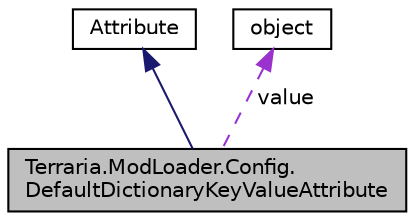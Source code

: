 digraph "Terraria.ModLoader.Config.DefaultDictionaryKeyValueAttribute"
{
 // LATEX_PDF_SIZE
  edge [fontname="Helvetica",fontsize="10",labelfontname="Helvetica",labelfontsize="10"];
  node [fontname="Helvetica",fontsize="10",shape=record];
  Node1 [label="Terraria.ModLoader.Config.\lDefaultDictionaryKeyValueAttribute",height=0.2,width=0.4,color="black", fillcolor="grey75", style="filled", fontcolor="black",tooltip="Defines the default key value to be added when using the ModConfig UI to add elements to a Dictionary..."];
  Node2 -> Node1 [dir="back",color="midnightblue",fontsize="10",style="solid",fontname="Helvetica"];
  Node2 [label="Attribute",height=0.2,width=0.4,color="black", fillcolor="white", style="filled",URL="$class_attribute.html",tooltip=" "];
  Node3 -> Node1 [dir="back",color="darkorchid3",fontsize="10",style="dashed",label=" value" ,fontname="Helvetica"];
  Node3 [label="object",height=0.2,width=0.4,color="black", fillcolor="white", style="filled",tooltip=" "];
}
